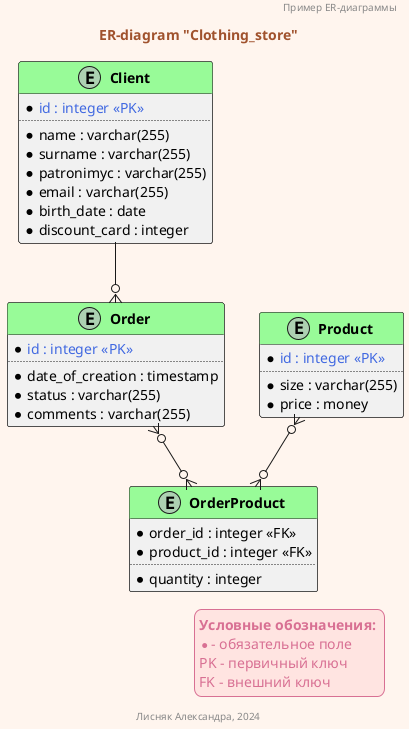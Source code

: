 @startuml

'Автор: Лисняк А.В.

!function $autogenerated($a)
!return "<color:RoyalBlue>" + $a + " << PK>></color>"
!endfunction

!function $setBold($a)
!return "<b>" + $a + " </b>"
!endfunction

skinparam BackgroundColor SeaShell
skinparam LegendBackgroundColor MistyRose
skinparam LegendBorderColor PaleVioletRed
skinparam LegendFontColor PaleVioletRed

skinparam Class {
    HeaderBackgroundColor PaleGreen
}

skinparam TitleFontColor Sienna

Header Пример ER-диаграммы
Title ER-diagram "Clothing_store"

entity "$setBold("Client")" as client {
    * $autogenerated("id : integer")
    ..
    * name : varchar(255)
    * surname : varchar(255)
    * patronimyc : varchar(255)
    * email : varchar(255)
    * birth_date : date
    * discount_card : integer
}

entity "$setBold("Product")" as product {
    * $autogenerated("id : integer")
    ..
    * size : varchar(255) 
    * price : money
}

entity "$setBold("Order")" as order {
    * $autogenerated("id : integer")
    ..
    * date_of_creation : timestamp
    * status : varchar(255)
    * comments : varchar(255)
}

entity "$setBold("OrderProduct")" as orderProduct {
    * order_id : integer <<FK>>
    * product_id : integer <<FK>>
    ..
    * quantity : integer
}

client --o{ order
order }o--o{ orderProduct
product }o--o{ orderProduct

legend right
$setBold("Условные обозначения:")
* - обязательное поле
PK - первичный ключ
FK - внешний ключ
end legend

footer Лисняк Александра, 2024

@enduml
